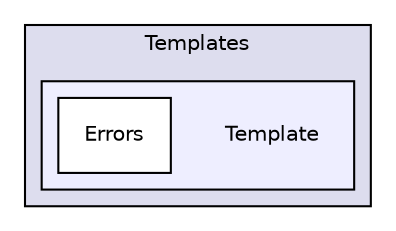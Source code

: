 digraph G {
  compound=true
  node [ fontsize=10, fontname="Helvetica"];
  edge [ labelfontsize=9, labelfontname="Helvetica"];
  subgraph clusterdir_1f7f7f0f90725f7142813121dce0dd78 {
    graph [ bgcolor="#ddddee", pencolor="black", label="Templates" fontname="Helvetica", fontsize=10, URL="dir_1f7f7f0f90725f7142813121dce0dd78.html"]
  subgraph clusterdir_2191224d899743aed77aa30d40f0b43d {
    graph [ bgcolor="#eeeeff", pencolor="black", label="" URL="dir_2191224d899743aed77aa30d40f0b43d.html"];
    dir_2191224d899743aed77aa30d40f0b43d [shape=plaintext label="Template"];
    dir_e457f4d1729c5ecd05476e2f14abc84a [shape=box label="Errors" color="black" fillcolor="white" style="filled" URL="dir_e457f4d1729c5ecd05476e2f14abc84a.html"];
  }
  }
}
